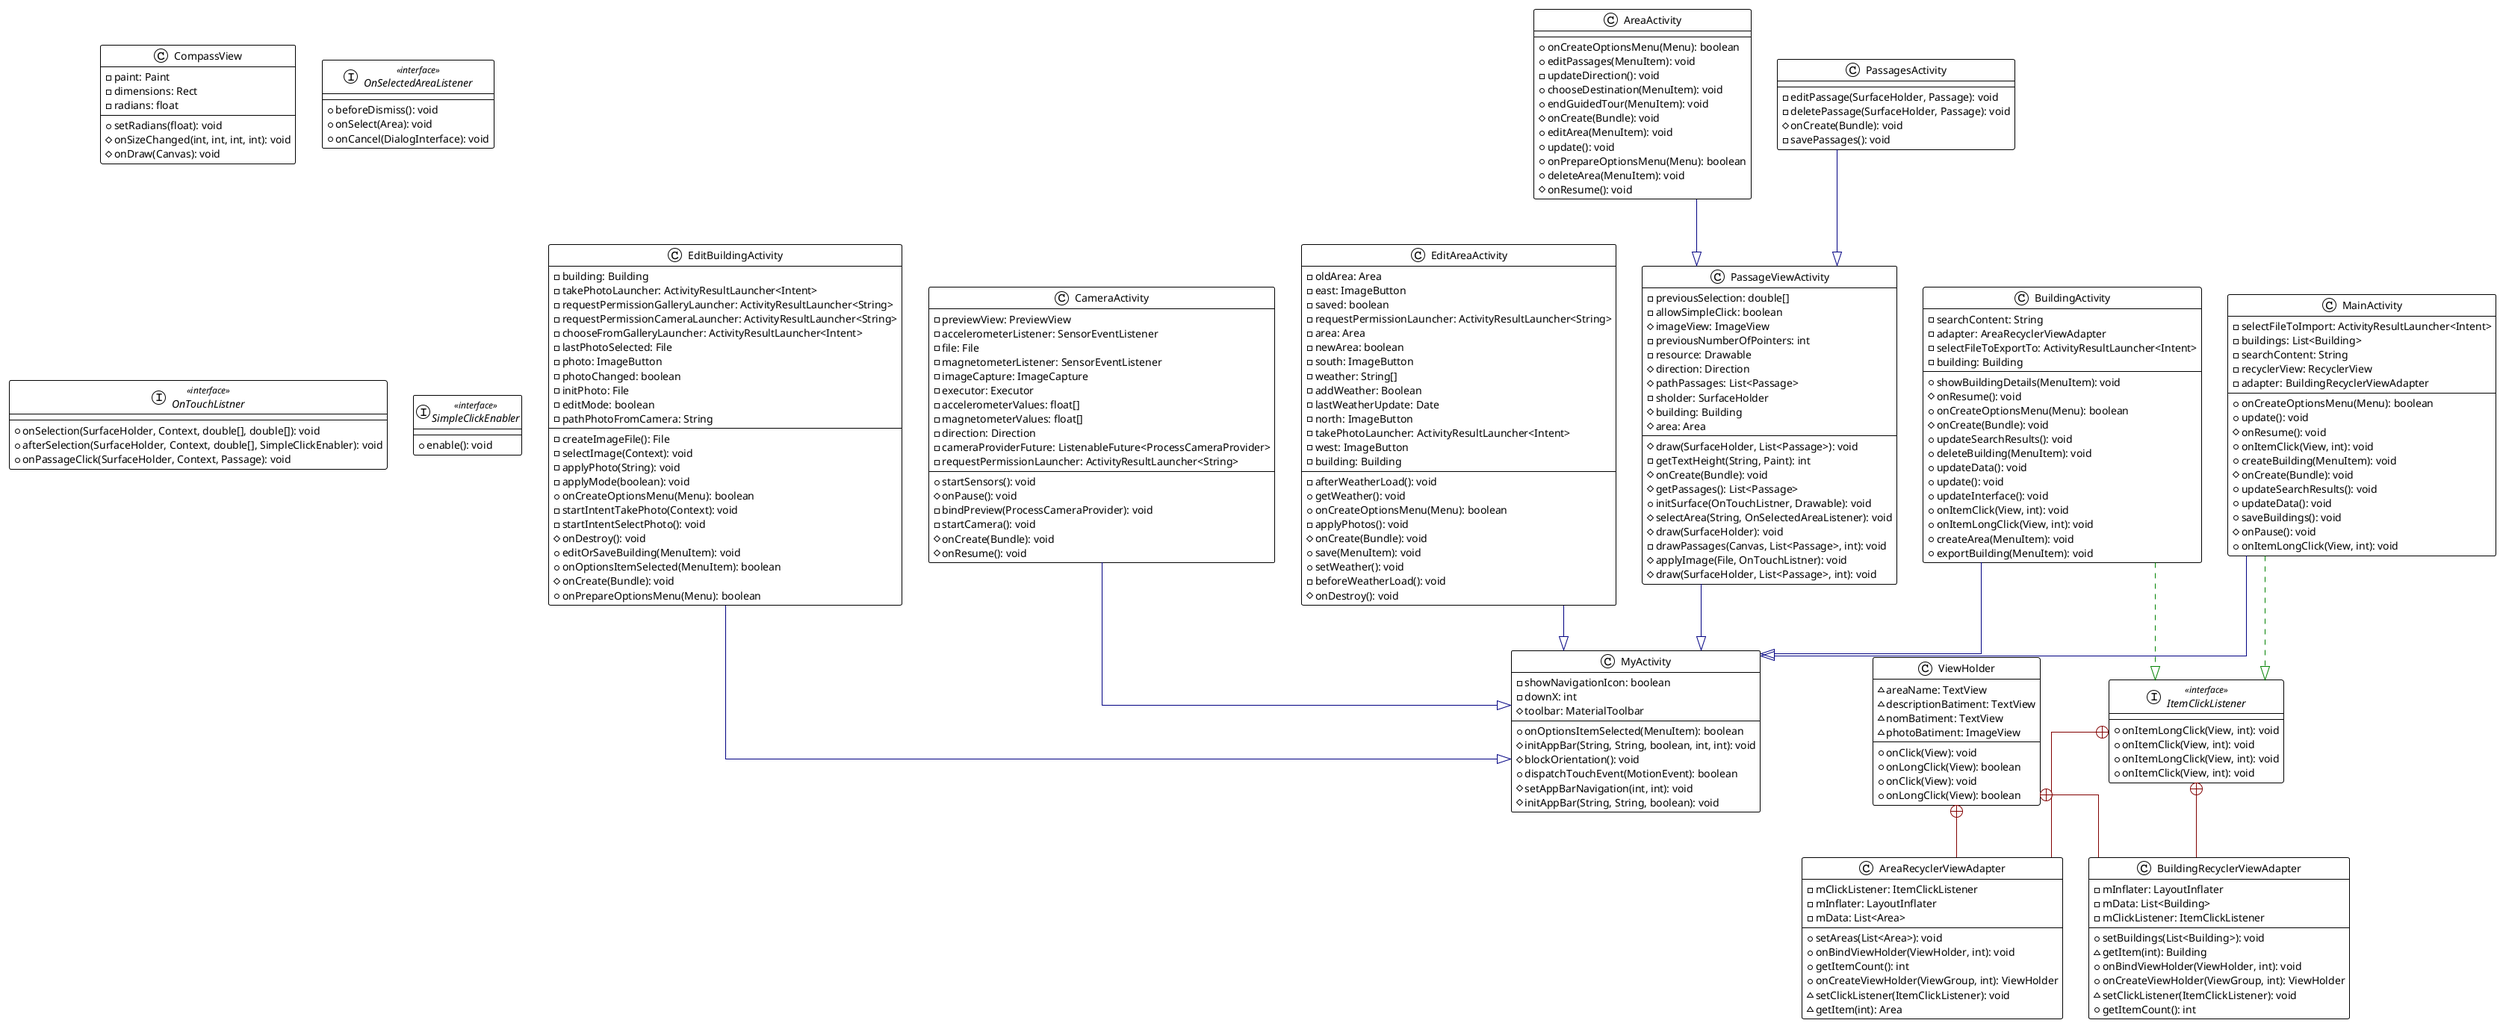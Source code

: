 @startuml

!theme plain
top to bottom direction
skinparam linetype ortho

class AreaActivity {
  + onCreateOptionsMenu(Menu): boolean
  + editPassages(MenuItem): void
  - updateDirection(): void
  + chooseDestination(MenuItem): void
  + endGuidedTour(MenuItem): void
  # onCreate(Bundle): void
  + editArea(MenuItem): void
  + update(): void
  + onPrepareOptionsMenu(Menu): boolean
  + deleteArea(MenuItem): void
  # onResume(): void
}
class AreaRecyclerViewAdapter {
  - mClickListener: ItemClickListener
  - mInflater: LayoutInflater
  - mData: List<Area>
  + setAreas(List<Area>): void
  + onBindViewHolder(ViewHolder, int): void
  + getItemCount(): int
  + onCreateViewHolder(ViewGroup, int): ViewHolder
  ~ setClickListener(ItemClickListener): void
  ~ getItem(int): Area
}
class BuildingActivity {
  - searchContent: String
  - adapter: AreaRecyclerViewAdapter
  - selectFileToExportTo: ActivityResultLauncher<Intent>
  - building: Building
  + showBuildingDetails(MenuItem): void
  # onResume(): void
  + onCreateOptionsMenu(Menu): boolean
  # onCreate(Bundle): void
  + updateSearchResults(): void
  + deleteBuilding(MenuItem): void
  + updateData(): void
  + update(): void
  + updateInterface(): void
  + onItemClick(View, int): void
  + onItemLongClick(View, int): void
  + createArea(MenuItem): void
  + exportBuilding(MenuItem): void
}
class BuildingRecyclerViewAdapter {
  - mInflater: LayoutInflater
  - mData: List<Building>
  - mClickListener: ItemClickListener
  + setBuildings(List<Building>): void
  ~ getItem(int): Building
  + onBindViewHolder(ViewHolder, int): void
  + onCreateViewHolder(ViewGroup, int): ViewHolder
  ~ setClickListener(ItemClickListener): void
  + getItemCount(): int
}
class CameraActivity {
  - previewView: PreviewView
  - accelerometerListener: SensorEventListener
  - file: File
  - magnetometerListener: SensorEventListener
  - imageCapture: ImageCapture
  - executor: Executor
  - accelerometerValues: float[]
  - magnetometerValues: float[]
  - direction: Direction
  - cameraProviderFuture: ListenableFuture<ProcessCameraProvider>
  - requestPermissionLauncher: ActivityResultLauncher<String>
  + startSensors(): void
  # onPause(): void
  - bindPreview(ProcessCameraProvider): void
  - startCamera(): void
  # onCreate(Bundle): void
  # onResume(): void
}
class CompassView {
  - paint: Paint
  - dimensions: Rect
  - radians: float
  + setRadians(float): void
  # onSizeChanged(int, int, int, int): void
  # onDraw(Canvas): void
}
class EditAreaActivity {
  - oldArea: Area
  - east: ImageButton
  - saved: boolean
  - requestPermissionLauncher: ActivityResultLauncher<String>
  - area: Area
  - newArea: boolean
  - south: ImageButton
  - weather: String[]
  - addWeather: Boolean
  - lastWeatherUpdate: Date
  - north: ImageButton
  - takePhotoLauncher: ActivityResultLauncher<Intent>
  - west: ImageButton
  - building: Building
  - afterWeatherLoad(): void
  + getWeather(): void
  + onCreateOptionsMenu(Menu): boolean
  - applyPhotos(): void
  # onCreate(Bundle): void
  + save(MenuItem): void
  + setWeather(): void
  - beforeWeatherLoad(): void
  # onDestroy(): void
}
class EditBuildingActivity {
  - building: Building
  - takePhotoLauncher: ActivityResultLauncher<Intent>
  - requestPermissionGalleryLauncher: ActivityResultLauncher<String>
  - requestPermissionCameraLauncher: ActivityResultLauncher<String>
  - chooseFromGalleryLauncher: ActivityResultLauncher<Intent>
  - lastPhotoSelected: File
  - photo: ImageButton
  - photoChanged: boolean
  - initPhoto: File
  - editMode: boolean
  - pathPhotoFromCamera: String
  - createImageFile(): File
  - selectImage(Context): void
  - applyPhoto(String): void
  - applyMode(boolean): void
  + onCreateOptionsMenu(Menu): boolean
  - startIntentTakePhoto(Context): void
  - startIntentSelectPhoto(): void
  # onDestroy(): void
  + editOrSaveBuilding(MenuItem): void
  + onOptionsItemSelected(MenuItem): boolean
  # onCreate(Bundle): void
  + onPrepareOptionsMenu(Menu): boolean
}
interface ItemClickListener << interface >> {
  + onItemLongClick(View, int): void
  + onItemClick(View, int): void
}
interface ItemClickListener << interface >> {
  + onItemLongClick(View, int): void
  + onItemClick(View, int): void
}
class MainActivity {
  - selectFileToImport: ActivityResultLauncher<Intent>
  - buildings: List<Building>
  - searchContent: String
  - recyclerView: RecyclerView
  - adapter: BuildingRecyclerViewAdapter
  + onCreateOptionsMenu(Menu): boolean
  + update(): void
  # onResume(): void
  + onItemClick(View, int): void
  + createBuilding(MenuItem): void
  # onCreate(Bundle): void
  + updateSearchResults(): void
  + updateData(): void
  + saveBuildings(): void
  # onPause(): void
  + onItemLongClick(View, int): void
}
class MyActivity {
  - showNavigationIcon: boolean
  - downX: int
  # toolbar: MaterialToolbar
  + onOptionsItemSelected(MenuItem): boolean
  # initAppBar(String, String, boolean, int, int): void
  # blockOrientation(): void
  + dispatchTouchEvent(MotionEvent): boolean
  # setAppBarNavigation(int, int): void
  # initAppBar(String, String, boolean): void
}
interface OnSelectedAreaListener << interface >> {
  + beforeDismiss(): void
  + onSelect(Area): void
  + onCancel(DialogInterface): void
}
interface OnTouchListner << interface >> {
  + onSelection(SurfaceHolder, Context, double[], double[]): void
  + afterSelection(SurfaceHolder, Context, double[], SimpleClickEnabler): void
  + onPassageClick(SurfaceHolder, Context, Passage): void
}
class PassageViewActivity {
  - previousSelection: double[]
  - allowSimpleClick: boolean
  # imageView: ImageView
  - previousNumberOfPointers: int
  - resource: Drawable
  # direction: Direction
  # pathPassages: List<Passage>
  - sholder: SurfaceHolder
  # building: Building
  # area: Area
  # draw(SurfaceHolder, List<Passage>): void
  - getTextHeight(String, Paint): int
  # onCreate(Bundle): void
  # getPassages(): List<Passage>
  + initSurface(OnTouchListner, Drawable): void
  # selectArea(String, OnSelectedAreaListener): void
  # draw(SurfaceHolder): void
  - drawPassages(Canvas, List<Passage>, int): void
  # applyImage(File, OnTouchListner): void
  # draw(SurfaceHolder, List<Passage>, int): void
}
class PassagesActivity {
  - editPassage(SurfaceHolder, Passage): void
  - deletePassage(SurfaceHolder, Passage): void
  # onCreate(Bundle): void
  - savePassages(): void
}
interface SimpleClickEnabler << interface >> {
  + enable(): void
}
class ViewHolder {
  ~ areaName: TextView
  + onClick(View): void
  + onLongClick(View): boolean
}
class ViewHolder {
  ~ descriptionBatiment: TextView
  ~ nomBatiment: TextView
  ~ photoBatiment: ImageView
  + onClick(View): void
  + onLongClick(View): boolean
}

AreaActivity                 -[#000082,plain]-^  PassageViewActivity         
BuildingActivity             -[#008200,dashed]-^  ItemClickListener           
BuildingActivity             -[#000082,plain]-^  MyActivity                  
CameraActivity               -[#000082,plain]-^  MyActivity                  
EditAreaActivity             -[#000082,plain]-^  MyActivity                  
EditBuildingActivity         -[#000082,plain]-^  MyActivity                  
ItemClickListener            +-[#820000,plain]-  AreaRecyclerViewAdapter     
ItemClickListener            +-[#820000,plain]-  BuildingRecyclerViewAdapter 
MainActivity                 -[#008200,dashed]-^  ItemClickListener           
MainActivity                 -[#000082,plain]-^  MyActivity                  
PassageViewActivity          -[#000082,plain]-^  MyActivity                  
PassagesActivity             -[#000082,plain]-^  PassageViewActivity         
ViewHolder                   +-[#820000,plain]-  AreaRecyclerViewAdapter     
ViewHolder                   +-[#820000,plain]-  BuildingRecyclerViewAdapter 
@enduml
